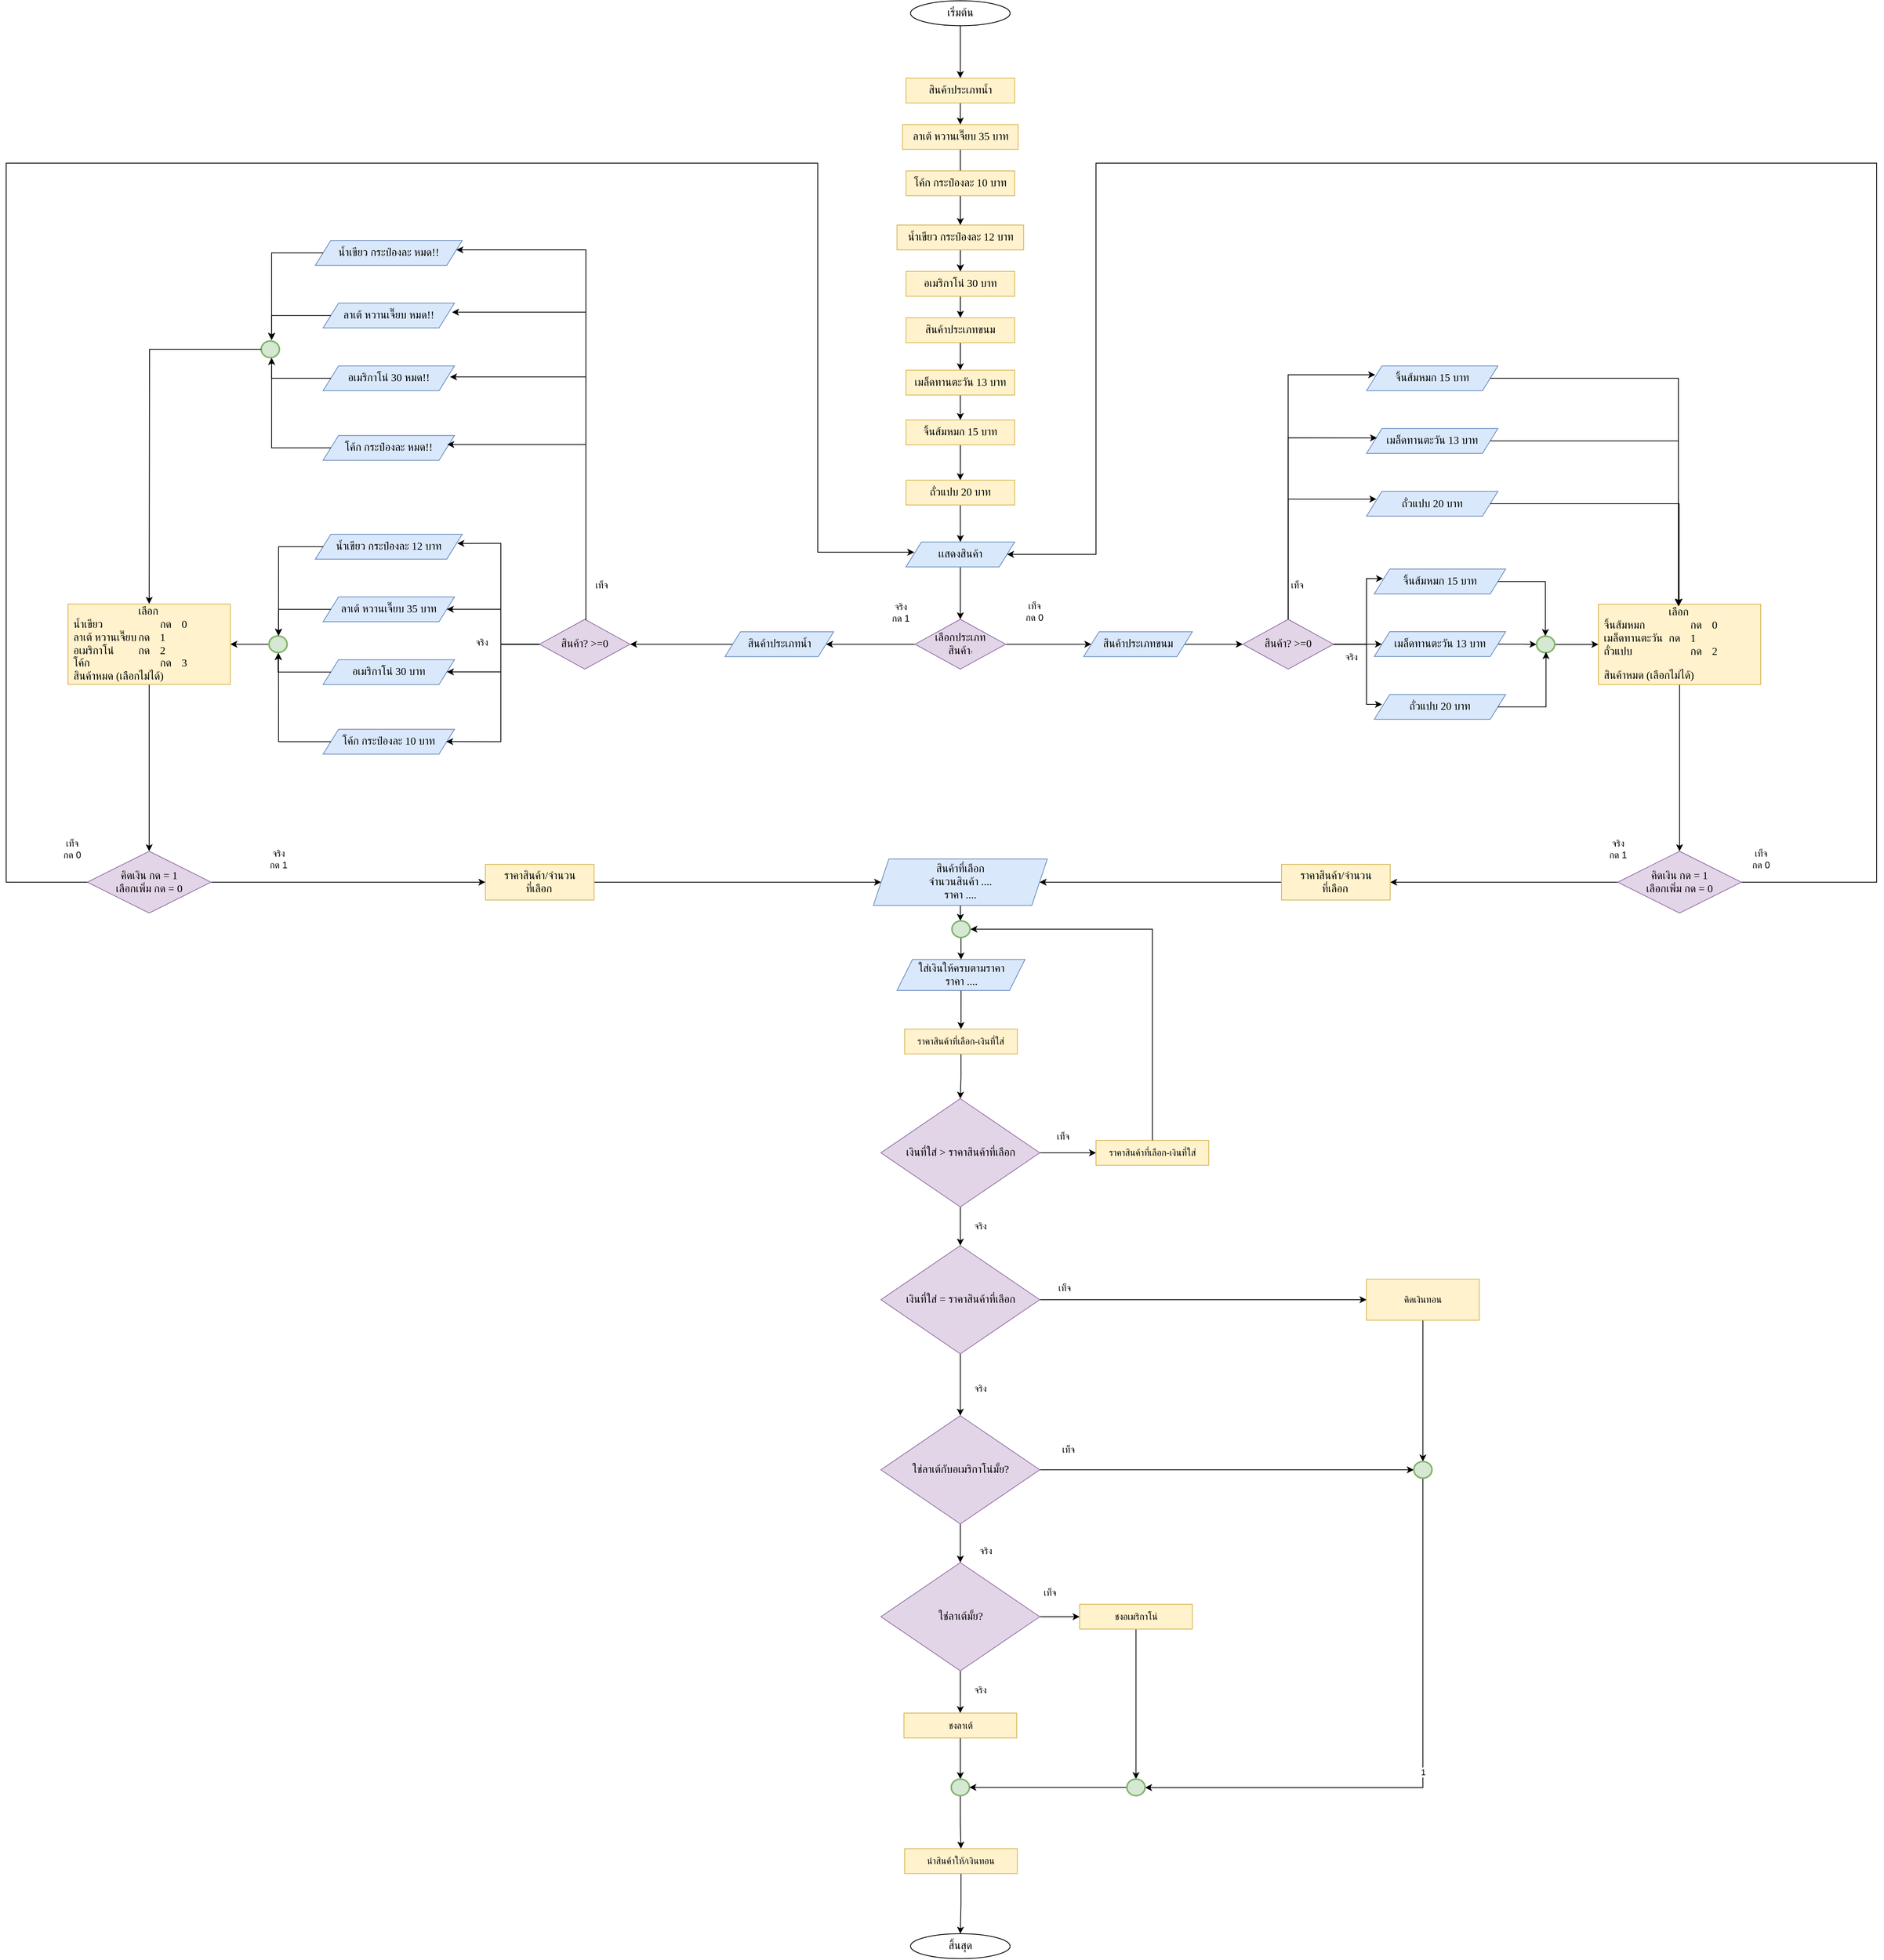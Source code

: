 <mxfile version="28.1.2">
  <diagram name="หน้า-1" id="Ua3xiDup7-_wPdb_Y0nk">
    <mxGraphModel dx="3473" dy="2087" grid="1" gridSize="10" guides="1" tooltips="1" connect="1" arrows="1" fold="1" page="1" pageScale="1" pageWidth="827" pageHeight="1169" math="0" shadow="0">
      <root>
        <mxCell id="0" />
        <mxCell id="1" parent="0" />
        <mxCell id="JCs1IIjG21gRYfZakAtL-2" value="" style="edgeStyle=orthogonalEdgeStyle;rounded=0;orthogonalLoop=1;jettySize=auto;html=1;" edge="1" parent="1" source="JCs1IIjG21gRYfZakAtL-3" target="JCs1IIjG21gRYfZakAtL-7">
          <mxGeometry relative="1" as="geometry" />
        </mxCell>
        <mxCell id="JCs1IIjG21gRYfZakAtL-3" value="&lt;span style=&quot;text-align: left; text-wrap-mode: nowrap;&quot;&gt;&lt;font style=&quot;font-size: 14px;&quot;&gt;ลาเต้ หวานเจี๊ยบ 35 บาท&lt;/font&gt;&lt;/span&gt;" style="rounded=0;whiteSpace=wrap;html=1;fontFamily=Sarabun;fontSource=https%3A%2F%2Ffonts.googleapis.com%2Fcss%3Ffamily%3DSarabun;fillColor=#fff2cc;strokeColor=#d6b656;" vertex="1" parent="1">
          <mxGeometry x="1529.67" y="480" width="149.58" height="32.2" as="geometry" />
        </mxCell>
        <mxCell id="JCs1IIjG21gRYfZakAtL-4" value="" style="edgeStyle=orthogonalEdgeStyle;rounded=0;orthogonalLoop=1;jettySize=auto;html=1;" edge="1" parent="1" source="JCs1IIjG21gRYfZakAtL-5" target="JCs1IIjG21gRYfZakAtL-9">
          <mxGeometry relative="1" as="geometry" />
        </mxCell>
        <mxCell id="JCs1IIjG21gRYfZakAtL-5" value="&lt;span style=&quot;text-align: left; text-wrap-mode: nowrap;&quot;&gt;&lt;font style=&quot;font-size: 14px;&quot;&gt;โค้ก กระป๋องละ 10 บาท&lt;/font&gt;&lt;/span&gt;" style="rounded=0;whiteSpace=wrap;html=1;fontFamily=Sarabun;fontSource=https%3A%2F%2Ffonts.googleapis.com%2Fcss%3Ffamily%3DSarabun;fillColor=#fff2cc;strokeColor=#d6b656;" vertex="1" parent="1">
          <mxGeometry x="1534.15" y="540.003" width="140.639" height="32.195" as="geometry" />
        </mxCell>
        <mxCell id="JCs1IIjG21gRYfZakAtL-6" value="" style="edgeStyle=orthogonalEdgeStyle;rounded=0;orthogonalLoop=1;jettySize=auto;html=1;" edge="1" parent="1" source="JCs1IIjG21gRYfZakAtL-7" target="JCs1IIjG21gRYfZakAtL-9">
          <mxGeometry relative="1" as="geometry" />
        </mxCell>
        <mxCell id="JCs1IIjG21gRYfZakAtL-7" value="&lt;span style=&quot;text-align: left; text-wrap-mode: nowrap;&quot;&gt;&lt;font style=&quot;font-size: 14px;&quot;&gt;น้ำเขียว กระป๋องละ 12 บาท&lt;/font&gt;&lt;/span&gt;" style="rounded=0;whiteSpace=wrap;html=1;fontFamily=Sarabun;fontSource=https%3A%2F%2Ffonts.googleapis.com%2Fcss%3Ffamily%3DSarabun;fillColor=#fff2cc;strokeColor=#d6b656;" vertex="1" parent="1">
          <mxGeometry x="1522.56" y="610" width="163.82" height="32.2" as="geometry" />
        </mxCell>
        <mxCell id="JCs1IIjG21gRYfZakAtL-8" value="" style="edgeStyle=orthogonalEdgeStyle;rounded=0;orthogonalLoop=1;jettySize=auto;html=1;" edge="1" parent="1" source="JCs1IIjG21gRYfZakAtL-9" target="JCs1IIjG21gRYfZakAtL-38">
          <mxGeometry relative="1" as="geometry" />
        </mxCell>
        <mxCell id="JCs1IIjG21gRYfZakAtL-9" value="&lt;span style=&quot;text-align: left; text-wrap-mode: nowrap;&quot;&gt;&lt;font style=&quot;font-size: 14px;&quot;&gt;อเมริกาโน่ 30 บาท&lt;/font&gt;&lt;/span&gt;" style="rounded=0;whiteSpace=wrap;html=1;fontFamily=Sarabun;fontSource=https%3A%2F%2Ffonts.googleapis.com%2Fcss%3Ffamily%3DSarabun;fillColor=#fff2cc;strokeColor=#d6b656;" vertex="1" parent="1">
          <mxGeometry x="1534.154" y="670.003" width="140.639" height="32.195" as="geometry" />
        </mxCell>
        <mxCell id="JCs1IIjG21gRYfZakAtL-10" value="" style="edgeStyle=orthogonalEdgeStyle;rounded=0;orthogonalLoop=1;jettySize=auto;html=1;" edge="1" parent="1" source="JCs1IIjG21gRYfZakAtL-11" target="JCs1IIjG21gRYfZakAtL-13">
          <mxGeometry relative="1" as="geometry" />
        </mxCell>
        <mxCell id="JCs1IIjG21gRYfZakAtL-11" value="&lt;span style=&quot;text-align: left; text-wrap-mode: nowrap;&quot;&gt;&lt;font style=&quot;font-size: 14px;&quot;&gt;เมล็ดทานตะวัน 13 บาท&lt;/font&gt;&lt;/span&gt;" style="rounded=0;whiteSpace=wrap;html=1;fontFamily=Sarabun;fontSource=https%3A%2F%2Ffonts.googleapis.com%2Fcss%3Ffamily%3DSarabun;fillColor=#fff2cc;strokeColor=#d6b656;" vertex="1" parent="1">
          <mxGeometry x="1534.141" y="797.803" width="140.639" height="32.195" as="geometry" />
        </mxCell>
        <mxCell id="JCs1IIjG21gRYfZakAtL-12" value="" style="edgeStyle=orthogonalEdgeStyle;rounded=0;orthogonalLoop=1;jettySize=auto;html=1;" edge="1" parent="1" source="JCs1IIjG21gRYfZakAtL-13" target="JCs1IIjG21gRYfZakAtL-15">
          <mxGeometry relative="1" as="geometry" />
        </mxCell>
        <mxCell id="JCs1IIjG21gRYfZakAtL-13" value="&lt;span style=&quot;text-align: left; text-wrap-mode: nowrap;&quot;&gt;&lt;font style=&quot;font-size: 14px;&quot;&gt;จิ้นส้มหมก 15 บาท&lt;/font&gt;&lt;/span&gt;" style="rounded=0;whiteSpace=wrap;html=1;fontFamily=Sarabun;fontSource=https%3A%2F%2Ffonts.googleapis.com%2Fcss%3Ffamily%3DSarabun;fillColor=#fff2cc;strokeColor=#d6b656;" vertex="1" parent="1">
          <mxGeometry x="1534.155" y="862.193" width="140.639" height="32.195" as="geometry" />
        </mxCell>
        <mxCell id="JCs1IIjG21gRYfZakAtL-14" value="" style="edgeStyle=orthogonalEdgeStyle;rounded=0;orthogonalLoop=1;jettySize=auto;html=1;" edge="1" parent="1" source="JCs1IIjG21gRYfZakAtL-15" target="JCs1IIjG21gRYfZakAtL-17">
          <mxGeometry relative="1" as="geometry" />
        </mxCell>
        <mxCell id="JCs1IIjG21gRYfZakAtL-15" value="&lt;span style=&quot;text-align: left; text-wrap-mode: nowrap;&quot;&gt;&lt;font style=&quot;font-size: 14px;&quot;&gt;ถั่วแปบ 20 บาท&lt;/font&gt;&lt;/span&gt;" style="rounded=0;whiteSpace=wrap;html=1;fontFamily=Sarabun;fontSource=https%3A%2F%2Ffonts.googleapis.com%2Fcss%3Ffamily%3DSarabun;fillColor=#fff2cc;strokeColor=#d6b656;" vertex="1" parent="1">
          <mxGeometry x="1534.141" y="940.003" width="140.639" height="32.195" as="geometry" />
        </mxCell>
        <mxCell id="JCs1IIjG21gRYfZakAtL-16" value="" style="edgeStyle=orthogonalEdgeStyle;rounded=0;orthogonalLoop=1;jettySize=auto;html=1;" edge="1" parent="1" source="JCs1IIjG21gRYfZakAtL-17" target="JCs1IIjG21gRYfZakAtL-20">
          <mxGeometry relative="1" as="geometry" />
        </mxCell>
        <mxCell id="JCs1IIjG21gRYfZakAtL-17" value="&lt;font style=&quot;font-size: 14px;&quot;&gt;เเสดงสินค้า&lt;/font&gt;" style="shape=parallelogram;perimeter=parallelogramPerimeter;whiteSpace=wrap;html=1;fixedSize=1;fontFamily=Sarabun;fontSource=https%3A%2F%2Ffonts.googleapis.com%2Fcss%3Ffamily%3DSarabun;fillColor=#dae8fc;strokeColor=#6c8ebf;" vertex="1" parent="1">
          <mxGeometry x="1534.15" y="1020" width="140.639" height="32.195" as="geometry" />
        </mxCell>
        <mxCell id="JCs1IIjG21gRYfZakAtL-18" value="" style="edgeStyle=orthogonalEdgeStyle;rounded=0;orthogonalLoop=1;jettySize=auto;html=1;" edge="1" parent="1" source="JCs1IIjG21gRYfZakAtL-20" target="JCs1IIjG21gRYfZakAtL-22">
          <mxGeometry relative="1" as="geometry" />
        </mxCell>
        <mxCell id="JCs1IIjG21gRYfZakAtL-19" value="" style="edgeStyle=orthogonalEdgeStyle;rounded=0;orthogonalLoop=1;jettySize=auto;html=1;" edge="1" parent="1" source="JCs1IIjG21gRYfZakAtL-20" target="JCs1IIjG21gRYfZakAtL-24">
          <mxGeometry relative="1" as="geometry" />
        </mxCell>
        <mxCell id="JCs1IIjG21gRYfZakAtL-20" value="&lt;font style=&quot;font-size: 14px;&quot;&gt;เลือกประเภท&lt;/font&gt;&lt;div&gt;&lt;font style=&quot;font-size: 14px;&quot;&gt;สินค้า&lt;/font&gt;&lt;font style=&quot;font-size: 6px;&quot;&gt;?&lt;/font&gt;&lt;/div&gt;" style="rhombus;whiteSpace=wrap;html=1;fontFamily=Sarabun;fontSource=https%3A%2F%2Ffonts.googleapis.com%2Fcss%3Ffamily%3DSarabun;fillColor=#e1d5e7;strokeColor=#9673a6;" vertex="1" parent="1">
          <mxGeometry x="1545.87" y="1120" width="117.199" height="64.391" as="geometry" />
        </mxCell>
        <mxCell id="JCs1IIjG21gRYfZakAtL-21" value="" style="edgeStyle=orthogonalEdgeStyle;rounded=0;orthogonalLoop=1;jettySize=auto;html=1;" edge="1" parent="1" source="JCs1IIjG21gRYfZakAtL-22" target="JCs1IIjG21gRYfZakAtL-32">
          <mxGeometry relative="1" as="geometry" />
        </mxCell>
        <mxCell id="JCs1IIjG21gRYfZakAtL-22" value="&lt;font style=&quot;font-size: 14px;&quot;&gt;สินค้าประเภทน้ำ&lt;/font&gt;" style="shape=parallelogram;perimeter=parallelogramPerimeter;whiteSpace=wrap;html=1;fixedSize=1;fontFamily=Sarabun;fontSource=https%3A%2F%2Ffonts.googleapis.com%2Fcss%3Ffamily%3DSarabun;fillColor=#dae8fc;strokeColor=#6c8ebf;" vertex="1" parent="1">
          <mxGeometry x="1300.0" y="1136.1" width="140.639" height="32.195" as="geometry" />
        </mxCell>
        <mxCell id="JCs1IIjG21gRYfZakAtL-23" value="" style="edgeStyle=orthogonalEdgeStyle;rounded=0;orthogonalLoop=1;jettySize=auto;html=1;" edge="1" parent="1" source="JCs1IIjG21gRYfZakAtL-24" target="JCs1IIjG21gRYfZakAtL-116">
          <mxGeometry relative="1" as="geometry" />
        </mxCell>
        <mxCell id="JCs1IIjG21gRYfZakAtL-24" value="&lt;font style=&quot;font-size: 14px;&quot;&gt;สินค้าประเภทขนม&lt;/font&gt;" style="shape=parallelogram;perimeter=parallelogramPerimeter;whiteSpace=wrap;html=1;fixedSize=1;fontFamily=Sarabun;fontSource=https%3A%2F%2Ffonts.googleapis.com%2Fcss%3Ffamily%3DSarabun;fillColor=#dae8fc;strokeColor=#6c8ebf;" vertex="1" parent="1">
          <mxGeometry x="1764.0" y="1136.1" width="140.639" height="32.195" as="geometry" />
        </mxCell>
        <mxCell id="JCs1IIjG21gRYfZakAtL-25" value="เท็จ&lt;br&gt;&lt;div&gt;กด 0&lt;/div&gt;" style="text;html=1;align=center;verticalAlign=middle;resizable=0;points=[];autosize=1;strokeColor=none;fillColor=none;" vertex="1" parent="1">
          <mxGeometry x="1674.78" y="1090" width="50" height="40" as="geometry" />
        </mxCell>
        <mxCell id="JCs1IIjG21gRYfZakAtL-26" value="&lt;span style=&quot;font-size: 14px; text-align: left; text-wrap-mode: nowrap;&quot;&gt;ลาเต้ หวานเจี๊ยบ 35 บาท&lt;/span&gt;" style="shape=parallelogram;perimeter=parallelogramPerimeter;whiteSpace=wrap;html=1;fixedSize=1;fontFamily=Sarabun;fontSource=https%3A%2F%2Ffonts.googleapis.com%2Fcss%3Ffamily%3DSarabun;fillColor=#dae8fc;strokeColor=#6c8ebf;" vertex="1" parent="1">
          <mxGeometry x="780" y="1090.98" width="170" height="32.2" as="geometry" />
        </mxCell>
        <mxCell id="JCs1IIjG21gRYfZakAtL-27" value="&lt;span style=&quot;font-size: 14px; text-align: left; text-wrap-mode: nowrap;&quot;&gt;อเมริกาโน่ 30 บาท&lt;/span&gt;" style="shape=parallelogram;perimeter=parallelogramPerimeter;whiteSpace=wrap;html=1;fixedSize=1;fontFamily=Sarabun;fontSource=https%3A%2F%2Ffonts.googleapis.com%2Fcss%3Ffamily%3DSarabun;fillColor=#dae8fc;strokeColor=#6c8ebf;" vertex="1" parent="1">
          <mxGeometry x="780" y="1172.2" width="170" height="32.2" as="geometry" />
        </mxCell>
        <mxCell id="JCs1IIjG21gRYfZakAtL-28" value="&lt;span style=&quot;font-size: 14px; text-align: left; text-wrap-mode: nowrap;&quot;&gt;น้ำเขียว กระป๋องละ 12 บาท&lt;/span&gt;" style="shape=parallelogram;perimeter=parallelogramPerimeter;whiteSpace=wrap;html=1;fixedSize=1;fontFamily=Sarabun;fontSource=https%3A%2F%2Ffonts.googleapis.com%2Fcss%3Ffamily%3DSarabun;fillColor=#dae8fc;strokeColor=#6c8ebf;" vertex="1" parent="1">
          <mxGeometry x="770" y="1010" width="190" height="32.2" as="geometry" />
        </mxCell>
        <mxCell id="JCs1IIjG21gRYfZakAtL-29" value="&lt;span style=&quot;font-size: 14px; text-align: left; text-wrap-mode: nowrap;&quot;&gt;โค้ก กระป๋องละ 10 บาท&lt;/span&gt;" style="shape=parallelogram;perimeter=parallelogramPerimeter;whiteSpace=wrap;html=1;fixedSize=1;fontFamily=Sarabun;fontSource=https%3A%2F%2Ffonts.googleapis.com%2Fcss%3Ffamily%3DSarabun;fillColor=#dae8fc;strokeColor=#6c8ebf;" vertex="1" parent="1">
          <mxGeometry x="780" y="1262.2" width="170" height="32.2" as="geometry" />
        </mxCell>
        <mxCell id="JCs1IIjG21gRYfZakAtL-30" style="edgeStyle=orthogonalEdgeStyle;rounded=0;orthogonalLoop=1;jettySize=auto;html=1;" edge="1" parent="1" source="JCs1IIjG21gRYfZakAtL-32" target="JCs1IIjG21gRYfZakAtL-26">
          <mxGeometry relative="1" as="geometry">
            <Array as="points">
              <mxPoint x="1010.0" y="1152" />
              <mxPoint x="1010.0" y="1107" />
            </Array>
          </mxGeometry>
        </mxCell>
        <mxCell id="JCs1IIjG21gRYfZakAtL-31" style="edgeStyle=orthogonalEdgeStyle;rounded=0;orthogonalLoop=1;jettySize=auto;html=1;" edge="1" parent="1" source="JCs1IIjG21gRYfZakAtL-32" target="JCs1IIjG21gRYfZakAtL-27">
          <mxGeometry relative="1" as="geometry">
            <Array as="points">
              <mxPoint x="1010.0" y="1152" />
              <mxPoint x="1010.0" y="1188" />
            </Array>
          </mxGeometry>
        </mxCell>
        <mxCell id="JCs1IIjG21gRYfZakAtL-32" value="&lt;span style=&quot;font-size: 14px;&quot;&gt;สินค้า? &amp;gt;=0&lt;/span&gt;" style="rhombus;whiteSpace=wrap;html=1;fontFamily=Sarabun;fontSource=https%3A%2F%2Ffonts.googleapis.com%2Fcss%3Ffamily%3DSarabun;fillColor=#e1d5e7;strokeColor=#9673a6;" vertex="1" parent="1">
          <mxGeometry x="1060.0" y="1120" width="117.199" height="64.391" as="geometry" />
        </mxCell>
        <mxCell id="JCs1IIjG21gRYfZakAtL-33" style="edgeStyle=orthogonalEdgeStyle;rounded=0;orthogonalLoop=1;jettySize=auto;html=1;entryX=0.967;entryY=0.367;entryDx=0;entryDy=0;entryPerimeter=0;" edge="1" parent="1" source="JCs1IIjG21gRYfZakAtL-32" target="JCs1IIjG21gRYfZakAtL-28">
          <mxGeometry relative="1" as="geometry">
            <Array as="points">
              <mxPoint x="1010.0" y="1152" />
              <mxPoint x="1010.0" y="1022" />
            </Array>
          </mxGeometry>
        </mxCell>
        <mxCell id="JCs1IIjG21gRYfZakAtL-34" style="edgeStyle=orthogonalEdgeStyle;rounded=0;orthogonalLoop=1;jettySize=auto;html=1;entryX=0.937;entryY=0.496;entryDx=0;entryDy=0;entryPerimeter=0;" edge="1" parent="1" source="JCs1IIjG21gRYfZakAtL-32" target="JCs1IIjG21gRYfZakAtL-29">
          <mxGeometry relative="1" as="geometry">
            <Array as="points">
              <mxPoint x="1010.0" y="1152" />
              <mxPoint x="1010.0" y="1278" />
            </Array>
          </mxGeometry>
        </mxCell>
        <mxCell id="JCs1IIjG21gRYfZakAtL-35" value="" style="edgeStyle=orthogonalEdgeStyle;rounded=0;orthogonalLoop=1;jettySize=auto;html=1;" edge="1" parent="1" source="JCs1IIjG21gRYfZakAtL-36" target="JCs1IIjG21gRYfZakAtL-3">
          <mxGeometry relative="1" as="geometry" />
        </mxCell>
        <mxCell id="JCs1IIjG21gRYfZakAtL-36" value="&lt;div style=&quot;text-align: left;&quot;&gt;&lt;span style=&quot;background-color: transparent; color: light-dark(rgb(0, 0, 0), rgb(255, 255, 255)); font-size: 14px; text-wrap-mode: nowrap;&quot;&gt;สินค้าประเภทน้ำ&lt;/span&gt;&lt;/div&gt;" style="rounded=0;whiteSpace=wrap;html=1;fontFamily=Sarabun;fontSource=https%3A%2F%2Ffonts.googleapis.com%2Fcss%3Ffamily%3DSarabun;fillColor=#fff2cc;strokeColor=#d6b656;" vertex="1" parent="1">
          <mxGeometry x="1534.14" y="420" width="140.639" height="32.195" as="geometry" />
        </mxCell>
        <mxCell id="JCs1IIjG21gRYfZakAtL-37" value="" style="edgeStyle=orthogonalEdgeStyle;rounded=0;orthogonalLoop=1;jettySize=auto;html=1;" edge="1" parent="1" source="JCs1IIjG21gRYfZakAtL-38" target="JCs1IIjG21gRYfZakAtL-11">
          <mxGeometry relative="1" as="geometry" />
        </mxCell>
        <mxCell id="JCs1IIjG21gRYfZakAtL-38" value="&lt;span style=&quot;text-align: left; text-wrap-mode: nowrap;&quot;&gt;&lt;font style=&quot;font-size: 14px;&quot;&gt;สินค้าประเภทขนม&lt;/font&gt;&lt;/span&gt;" style="rounded=0;whiteSpace=wrap;html=1;fontFamily=Sarabun;fontSource=https%3A%2F%2Ffonts.googleapis.com%2Fcss%3Ffamily%3DSarabun;fillColor=#fff2cc;strokeColor=#d6b656;" vertex="1" parent="1">
          <mxGeometry x="1534.15" y="730" width="140.639" height="32.195" as="geometry" />
        </mxCell>
        <mxCell id="JCs1IIjG21gRYfZakAtL-39" value="&lt;span style=&quot;font-size: 14px; text-align: left; text-wrap-mode: nowrap;&quot;&gt;ลาเต้ หวานเจี๊ยบ&amp;nbsp;&lt;/span&gt;&lt;span style=&quot;font-size: 14px; text-align: left; text-wrap-mode: nowrap;&quot;&gt;หมด!!&lt;/span&gt;" style="shape=parallelogram;perimeter=parallelogramPerimeter;whiteSpace=wrap;html=1;fixedSize=1;fontFamily=Sarabun;fontSource=https%3A%2F%2Ffonts.googleapis.com%2Fcss%3Ffamily%3DSarabun;fillColor=#dae8fc;strokeColor=#6c8ebf;" vertex="1" parent="1">
          <mxGeometry x="780" y="710.98" width="170" height="32.2" as="geometry" />
        </mxCell>
        <mxCell id="JCs1IIjG21gRYfZakAtL-40" value="&lt;span style=&quot;font-size: 14px; text-align: left; text-wrap-mode: nowrap;&quot;&gt;อเมริกาโน่ 30&amp;nbsp;&lt;/span&gt;&lt;span style=&quot;font-size: 14px; text-align: left; text-wrap-mode: nowrap;&quot;&gt;หมด!!&lt;/span&gt;" style="shape=parallelogram;perimeter=parallelogramPerimeter;whiteSpace=wrap;html=1;fixedSize=1;fontFamily=Sarabun;fontSource=https%3A%2F%2Ffonts.googleapis.com%2Fcss%3Ffamily%3DSarabun;fillColor=#dae8fc;strokeColor=#6c8ebf;" vertex="1" parent="1">
          <mxGeometry x="780" y="792.2" width="170" height="32.2" as="geometry" />
        </mxCell>
        <mxCell id="JCs1IIjG21gRYfZakAtL-41" value="&lt;span style=&quot;font-size: 14px; text-align: left; text-wrap-mode: nowrap;&quot;&gt;น้ำเขียว กระป๋องละ หมด!!&lt;/span&gt;" style="shape=parallelogram;perimeter=parallelogramPerimeter;whiteSpace=wrap;html=1;fixedSize=1;fontFamily=Sarabun;fontSource=https%3A%2F%2Ffonts.googleapis.com%2Fcss%3Ffamily%3DSarabun;fillColor=#dae8fc;strokeColor=#6c8ebf;" vertex="1" parent="1">
          <mxGeometry x="770" y="630" width="190" height="32.2" as="geometry" />
        </mxCell>
        <mxCell id="JCs1IIjG21gRYfZakAtL-42" value="&lt;span style=&quot;font-size: 14px; text-align: left; text-wrap-mode: nowrap;&quot;&gt;โค้ก กระป๋องละ&amp;nbsp;&lt;/span&gt;&lt;span style=&quot;font-size: 14px; text-align: left; text-wrap-mode: nowrap;&quot;&gt;หมด!!&lt;/span&gt;" style="shape=parallelogram;perimeter=parallelogramPerimeter;whiteSpace=wrap;html=1;fixedSize=1;fontFamily=Sarabun;fontSource=https%3A%2F%2Ffonts.googleapis.com%2Fcss%3Ffamily%3DSarabun;fillColor=#dae8fc;strokeColor=#6c8ebf;" vertex="1" parent="1">
          <mxGeometry x="780" y="882.2" width="170" height="32.2" as="geometry" />
        </mxCell>
        <mxCell id="JCs1IIjG21gRYfZakAtL-43" value="จริง" style="text;html=1;align=center;verticalAlign=middle;resizable=0;points=[];autosize=1;strokeColor=none;fillColor=none;" vertex="1" parent="1">
          <mxGeometry x="965.0" y="1135" width="40" height="30" as="geometry" />
        </mxCell>
        <mxCell id="JCs1IIjG21gRYfZakAtL-44" style="edgeStyle=orthogonalEdgeStyle;rounded=0;orthogonalLoop=1;jettySize=auto;html=1;entryX=0.945;entryY=0.364;entryDx=0;entryDy=0;entryPerimeter=0;" edge="1" parent="1" source="JCs1IIjG21gRYfZakAtL-32" target="JCs1IIjG21gRYfZakAtL-42">
          <mxGeometry relative="1" as="geometry">
            <Array as="points">
              <mxPoint x="1120.0" y="894" />
            </Array>
          </mxGeometry>
        </mxCell>
        <mxCell id="JCs1IIjG21gRYfZakAtL-45" style="edgeStyle=orthogonalEdgeStyle;rounded=0;orthogonalLoop=1;jettySize=auto;html=1;entryX=0.966;entryY=0.444;entryDx=0;entryDy=0;entryPerimeter=0;" edge="1" parent="1" source="JCs1IIjG21gRYfZakAtL-32" target="JCs1IIjG21gRYfZakAtL-40">
          <mxGeometry relative="1" as="geometry">
            <Array as="points">
              <mxPoint x="1120.0" y="807" />
            </Array>
          </mxGeometry>
        </mxCell>
        <mxCell id="JCs1IIjG21gRYfZakAtL-46" style="edgeStyle=orthogonalEdgeStyle;rounded=0;orthogonalLoop=1;jettySize=auto;html=1;entryX=0.96;entryY=0.377;entryDx=0;entryDy=0;entryPerimeter=0;" edge="1" parent="1" source="JCs1IIjG21gRYfZakAtL-32" target="JCs1IIjG21gRYfZakAtL-41">
          <mxGeometry relative="1" as="geometry">
            <Array as="points">
              <mxPoint x="1120.0" y="642" />
            </Array>
          </mxGeometry>
        </mxCell>
        <mxCell id="JCs1IIjG21gRYfZakAtL-47" style="edgeStyle=orthogonalEdgeStyle;rounded=0;orthogonalLoop=1;jettySize=auto;html=1;entryX=0.981;entryY=0.366;entryDx=0;entryDy=0;entryPerimeter=0;" edge="1" parent="1" source="JCs1IIjG21gRYfZakAtL-32" target="JCs1IIjG21gRYfZakAtL-39">
          <mxGeometry relative="1" as="geometry">
            <Array as="points">
              <mxPoint x="1120.0" y="723" />
            </Array>
          </mxGeometry>
        </mxCell>
        <mxCell id="JCs1IIjG21gRYfZakAtL-48" value="เท็จ" style="text;html=1;align=center;verticalAlign=middle;resizable=0;points=[];autosize=1;strokeColor=none;fillColor=none;" vertex="1" parent="1">
          <mxGeometry x="1120.0" y="1060.98" width="40" height="30" as="geometry" />
        </mxCell>
        <mxCell id="JCs1IIjG21gRYfZakAtL-49" value="" style="edgeStyle=orthogonalEdgeStyle;rounded=0;orthogonalLoop=1;jettySize=auto;html=1;" edge="1" parent="1" source="JCs1IIjG21gRYfZakAtL-50" target="JCs1IIjG21gRYfZakAtL-56">
          <mxGeometry relative="1" as="geometry" />
        </mxCell>
        <mxCell id="JCs1IIjG21gRYfZakAtL-50" value="" style="strokeWidth=2;html=1;shape=mxgraph.flowchart.start_2;whiteSpace=wrap;fillColor=#d5e8d4;strokeColor=#82b366;" vertex="1" parent="1">
          <mxGeometry x="710" y="1141.47" width="23.44" height="21.464" as="geometry" />
        </mxCell>
        <mxCell id="JCs1IIjG21gRYfZakAtL-51" style="edgeStyle=orthogonalEdgeStyle;rounded=0;orthogonalLoop=1;jettySize=auto;html=1;entryX=0.527;entryY=-0.02;entryDx=0;entryDy=0;entryPerimeter=0;" edge="1" parent="1" source="JCs1IIjG21gRYfZakAtL-28" target="JCs1IIjG21gRYfZakAtL-50">
          <mxGeometry relative="1" as="geometry" />
        </mxCell>
        <mxCell id="JCs1IIjG21gRYfZakAtL-52" style="edgeStyle=orthogonalEdgeStyle;rounded=0;orthogonalLoop=1;jettySize=auto;html=1;entryX=0.527;entryY=0.004;entryDx=0;entryDy=0;entryPerimeter=0;" edge="1" parent="1" source="JCs1IIjG21gRYfZakAtL-26" target="JCs1IIjG21gRYfZakAtL-50">
          <mxGeometry relative="1" as="geometry" />
        </mxCell>
        <mxCell id="JCs1IIjG21gRYfZakAtL-53" style="edgeStyle=orthogonalEdgeStyle;rounded=0;orthogonalLoop=1;jettySize=auto;html=1;entryX=0.505;entryY=1.032;entryDx=0;entryDy=0;entryPerimeter=0;" edge="1" parent="1" source="JCs1IIjG21gRYfZakAtL-27" target="JCs1IIjG21gRYfZakAtL-50">
          <mxGeometry relative="1" as="geometry" />
        </mxCell>
        <mxCell id="JCs1IIjG21gRYfZakAtL-54" style="edgeStyle=orthogonalEdgeStyle;rounded=0;orthogonalLoop=1;jettySize=auto;html=1;entryX=0.527;entryY=1.032;entryDx=0;entryDy=0;entryPerimeter=0;" edge="1" parent="1" source="JCs1IIjG21gRYfZakAtL-29" target="JCs1IIjG21gRYfZakAtL-50">
          <mxGeometry relative="1" as="geometry" />
        </mxCell>
        <mxCell id="JCs1IIjG21gRYfZakAtL-55" value="" style="edgeStyle=orthogonalEdgeStyle;rounded=0;orthogonalLoop=1;jettySize=auto;html=1;" edge="1" parent="1" source="JCs1IIjG21gRYfZakAtL-56" target="JCs1IIjG21gRYfZakAtL-58">
          <mxGeometry relative="1" as="geometry" />
        </mxCell>
        <mxCell id="JCs1IIjG21gRYfZakAtL-56" value="&lt;div style=&quot;text-align: left;&quot;&gt;&lt;span style=&quot;background-color: transparent; color: light-dark(rgb(0, 0, 0), rgb(255, 255, 255)); font-size: 14px; text-wrap-mode: nowrap;&quot;&gt;&lt;span style=&quot;white-space: pre;&quot;&gt;&#x9;&lt;span style=&quot;white-space: pre;&quot;&gt;&#x9;&lt;span style=&quot;white-space: pre;&quot;&gt;&#x9;&lt;/span&gt;&lt;/span&gt;&lt;/span&gt;เลือก&lt;/span&gt;&lt;/div&gt;&lt;div style=&quot;text-align: left;&quot;&gt;&lt;span style=&quot;font-size: 14px; text-wrap-mode: nowrap;&quot;&gt;น้ำเขียว&amp;nbsp;&lt;span style=&quot;white-space: pre;&quot;&gt;&#x9;&lt;/span&gt;&lt;span style=&quot;white-space: pre;&quot;&gt;&#x9;&lt;/span&gt;&lt;span style=&quot;white-space: pre;&quot;&gt;&#x9;&lt;/span&gt;กด&lt;span style=&quot;white-space: pre;&quot;&gt;&#x9;0&lt;span style=&quot;white-space: pre;&quot;&gt;&#x9;&lt;/span&gt;&lt;span style=&quot;white-space: pre;&quot;&gt;&#x9;&lt;/span&gt;&lt;/span&gt;&lt;/span&gt;&lt;span style=&quot;background-color: transparent; color: light-dark(rgb(0, 0, 0), rgb(255, 255, 255)); font-size: 14px; text-wrap-mode: nowrap;&quot;&gt;&lt;/span&gt;&lt;/div&gt;&lt;div style=&quot;text-align: left;&quot;&gt;&lt;span style=&quot;font-size: 14px; text-wrap-mode: nowrap;&quot;&gt;ลาเต้ หวานเจี๊ยบ&lt;span style=&quot;white-space: pre;&quot;&gt;&#x9;&lt;/span&gt;กด&lt;span style=&quot;white-space: pre;&quot;&gt;&#x9;&lt;/span&gt;1&lt;span style=&quot;white-space: pre;&quot;&gt;&#x9;&lt;/span&gt;&lt;span style=&quot;white-space: pre;&quot;&gt;&#x9;&lt;/span&gt;&lt;/span&gt;&lt;span style=&quot;font-size: 14px; text-wrap-mode: nowrap;&quot;&gt;&lt;/span&gt;&lt;/div&gt;&lt;div style=&quot;text-align: left;&quot;&gt;&lt;span style=&quot;font-size: 14px; text-wrap-mode: nowrap;&quot;&gt;อเมริกาโน่&lt;span style=&quot;white-space: pre;&quot;&gt;&#x9;&lt;/span&gt;&lt;span style=&quot;white-space: pre;&quot;&gt;&#x9;&lt;/span&gt;กด&lt;span style=&quot;white-space: pre;&quot;&gt;&#x9;&lt;/span&gt;2&lt;/span&gt;&lt;span style=&quot;font-size: 14px; text-wrap-mode: nowrap;&quot;&gt;&lt;/span&gt;&lt;/div&gt;&lt;div style=&quot;text-align: left;&quot;&gt;&lt;span style=&quot;font-size: 14px; text-wrap-mode: nowrap;&quot;&gt;โค้ก&lt;span style=&quot;white-space: pre;&quot;&gt;&#x9;&lt;/span&gt;&lt;span style=&quot;white-space: pre;&quot;&gt;&#x9;&lt;/span&gt;&lt;span style=&quot;white-space: pre;&quot;&gt;&#x9;&lt;/span&gt;&lt;span style=&quot;white-space: pre;&quot;&gt;&#x9;&lt;/span&gt;กด&lt;span style=&quot;white-space: pre;&quot;&gt;&#x9;&lt;/span&gt;3&lt;/span&gt;&lt;span style=&quot;font-size: 14px; text-wrap-mode: nowrap;&quot;&gt;&lt;/span&gt;&lt;/div&gt;&lt;div style=&quot;text-align: left;&quot;&gt;&lt;span style=&quot;font-size: 14px; text-wrap-mode: nowrap;&quot;&gt;สินค้าหมด (เลือกไม่ได้)&lt;/span&gt;&lt;/div&gt;" style="rounded=0;whiteSpace=wrap;html=1;fontFamily=Sarabun;fontSource=https%3A%2F%2Ffonts.googleapis.com%2Fcss%3Ffamily%3DSarabun;fillColor=#fff2cc;strokeColor=#d6b656;" vertex="1" parent="1">
          <mxGeometry x="450" y="1100.25" width="210" height="103.9" as="geometry" />
        </mxCell>
        <mxCell id="JCs1IIjG21gRYfZakAtL-57" value="" style="edgeStyle=orthogonalEdgeStyle;rounded=0;orthogonalLoop=1;jettySize=auto;html=1;" edge="1" parent="1" source="JCs1IIjG21gRYfZakAtL-58" target="JCs1IIjG21gRYfZakAtL-60">
          <mxGeometry relative="1" as="geometry" />
        </mxCell>
        <mxCell id="JCs1IIjG21gRYfZakAtL-58" value="&lt;span style=&quot;font-size: 14px;&quot;&gt;คิดเงิน กด = 1&lt;/span&gt;&lt;div&gt;&lt;span style=&quot;font-size: 14px;&quot;&gt;เลือกเพิ่ม กด = 0&lt;/span&gt;&lt;/div&gt;" style="rhombus;whiteSpace=wrap;html=1;fontFamily=Sarabun;fontSource=https%3A%2F%2Ffonts.googleapis.com%2Fcss%3Ffamily%3DSarabun;fillColor=#e1d5e7;strokeColor=#9673a6;" vertex="1" parent="1">
          <mxGeometry x="475" y="1420" width="160" height="79.99" as="geometry" />
        </mxCell>
        <mxCell id="JCs1IIjG21gRYfZakAtL-59" value="" style="edgeStyle=orthogonalEdgeStyle;rounded=0;orthogonalLoop=1;jettySize=auto;html=1;" edge="1" parent="1" source="JCs1IIjG21gRYfZakAtL-60" target="JCs1IIjG21gRYfZakAtL-62">
          <mxGeometry relative="1" as="geometry" />
        </mxCell>
        <mxCell id="JCs1IIjG21gRYfZakAtL-60" value="&lt;div style=&quot;text-align: left;&quot;&gt;&lt;span style=&quot;background-color: transparent; color: light-dark(rgb(0, 0, 0), rgb(255, 255, 255)); font-size: 14px; text-wrap-mode: nowrap;&quot;&gt;ราคาสินค้า/&lt;/span&gt;&lt;span style=&quot;font-size: 14px; text-wrap-mode: nowrap; background-color: transparent; color: light-dark(rgb(0, 0, 0), rgb(255, 255, 255));&quot;&gt;จำนวน&lt;/span&gt;&lt;/div&gt;&lt;div style=&quot;text-align: left;&quot;&gt;&lt;span style=&quot;background-color: transparent; color: light-dark(rgb(0, 0, 0), rgb(255, 255, 255)); font-size: 14px; text-wrap-mode: nowrap;&quot;&gt;&lt;span style=&quot;white-space: pre;&quot;&gt;&#x9;&lt;/span&gt;ที่เลือก&lt;/span&gt;&lt;/div&gt;" style="rounded=0;whiteSpace=wrap;html=1;fontFamily=Sarabun;fontSource=https%3A%2F%2Ffonts.googleapis.com%2Fcss%3Ffamily%3DSarabun;fillColor=#fff2cc;strokeColor=#d6b656;" vertex="1" parent="1">
          <mxGeometry x="990.0" y="1436.94" width="140.64" height="46.1" as="geometry" />
        </mxCell>
        <mxCell id="JCs1IIjG21gRYfZakAtL-61" value="" style="edgeStyle=orthogonalEdgeStyle;rounded=0;orthogonalLoop=1;jettySize=auto;html=1;" edge="1" parent="1" source="JCs1IIjG21gRYfZakAtL-62" target="JCs1IIjG21gRYfZakAtL-72">
          <mxGeometry relative="1" as="geometry" />
        </mxCell>
        <mxCell id="JCs1IIjG21gRYfZakAtL-62" value="&lt;span style=&quot;font-size: 14px; text-align: left; text-wrap-mode: nowrap;&quot;&gt;สินค้าที่เลือก&lt;/span&gt;&lt;div&gt;&lt;span style=&quot;font-size: 14px; text-align: left; text-wrap-mode: nowrap;&quot;&gt;จำนวนสินค้า ....&lt;/span&gt;&lt;/div&gt;&lt;div&gt;&lt;span style=&quot;font-size: 14px; text-align: left; text-wrap-mode: nowrap;&quot;&gt;ราคา ....&lt;/span&gt;&lt;/div&gt;" style="shape=parallelogram;perimeter=parallelogramPerimeter;whiteSpace=wrap;html=1;fixedSize=1;fontFamily=Sarabun;fontSource=https%3A%2F%2Ffonts.googleapis.com%2Fcss%3Ffamily%3DSarabun;fillColor=#dae8fc;strokeColor=#6c8ebf;" vertex="1" parent="1">
          <mxGeometry x="1491.97" y="1430" width="225" height="60" as="geometry" />
        </mxCell>
        <mxCell id="JCs1IIjG21gRYfZakAtL-63" value="" style="edgeStyle=orthogonalEdgeStyle;rounded=0;orthogonalLoop=1;jettySize=auto;html=1;" edge="1" parent="1" source="JCs1IIjG21gRYfZakAtL-64" target="JCs1IIjG21gRYfZakAtL-66">
          <mxGeometry relative="1" as="geometry" />
        </mxCell>
        <mxCell id="JCs1IIjG21gRYfZakAtL-64" value="&lt;span style=&quot;font-size: 14px;&quot;&gt;ใส่เงินให้ครบตามราคา&lt;/span&gt;&lt;div&gt;&lt;span style=&quot;font-size: 14px;&quot;&gt;ราคา ....&lt;/span&gt;&lt;/div&gt;" style="shape=parallelogram;perimeter=parallelogramPerimeter;whiteSpace=wrap;html=1;fixedSize=1;fontFamily=Sarabun;fontSource=https%3A%2F%2Ffonts.googleapis.com%2Fcss%3Ffamily%3DSarabun;fillColor=#dae8fc;strokeColor=#6c8ebf;" vertex="1" parent="1">
          <mxGeometry x="1522.56" y="1560" width="165.54" height="40" as="geometry" />
        </mxCell>
        <mxCell id="JCs1IIjG21gRYfZakAtL-65" value="" style="edgeStyle=orthogonalEdgeStyle;rounded=0;orthogonalLoop=1;jettySize=auto;html=1;" edge="1" parent="1" source="JCs1IIjG21gRYfZakAtL-66" target="JCs1IIjG21gRYfZakAtL-69">
          <mxGeometry relative="1" as="geometry" />
        </mxCell>
        <mxCell id="JCs1IIjG21gRYfZakAtL-66" value="&lt;div style=&quot;text-align: left;&quot;&gt;ราคาสินค้าที่เลือก-เงินที่ใส่&lt;/div&gt;" style="rounded=0;whiteSpace=wrap;html=1;fontFamily=Sarabun;fontSource=https%3A%2F%2Ffonts.googleapis.com%2Fcss%3Ffamily%3DSarabun;fillColor=#fff2cc;strokeColor=#d6b656;" vertex="1" parent="1">
          <mxGeometry x="1532.41" y="1650" width="145.84" height="32.2" as="geometry" />
        </mxCell>
        <mxCell id="JCs1IIjG21gRYfZakAtL-67" value="" style="edgeStyle=orthogonalEdgeStyle;rounded=0;orthogonalLoop=1;jettySize=auto;html=1;" edge="1" parent="1" source="JCs1IIjG21gRYfZakAtL-69" target="JCs1IIjG21gRYfZakAtL-70">
          <mxGeometry relative="1" as="geometry" />
        </mxCell>
        <mxCell id="JCs1IIjG21gRYfZakAtL-68" value="" style="edgeStyle=orthogonalEdgeStyle;rounded=0;orthogonalLoop=1;jettySize=auto;html=1;" edge="1" parent="1" source="JCs1IIjG21gRYfZakAtL-69" target="JCs1IIjG21gRYfZakAtL-77">
          <mxGeometry relative="1" as="geometry" />
        </mxCell>
        <mxCell id="JCs1IIjG21gRYfZakAtL-69" value="&lt;span style=&quot;font-size: 14px;&quot;&gt;เงินที่ใส่ &amp;gt; ราคาสินค้าที่เลือก&lt;/span&gt;" style="rhombus;whiteSpace=wrap;html=1;fontFamily=Sarabun;fontSource=https%3A%2F%2Ffonts.googleapis.com%2Fcss%3Ffamily%3DSarabun;fillColor=#e1d5e7;strokeColor=#9673a6;" vertex="1" parent="1">
          <mxGeometry x="1501.71" y="1740" width="205.52" height="140" as="geometry" />
        </mxCell>
        <mxCell id="JCs1IIjG21gRYfZakAtL-70" value="&lt;div style=&quot;text-align: left;&quot;&gt;ราคาสินค้าที่เลือก-เงินที่ใส่&lt;/div&gt;" style="rounded=0;whiteSpace=wrap;html=1;fontFamily=Sarabun;fontSource=https%3A%2F%2Ffonts.googleapis.com%2Fcss%3Ffamily%3DSarabun;fillColor=#fff2cc;strokeColor=#d6b656;" vertex="1" parent="1">
          <mxGeometry x="1780.0" y="1793.9" width="145.84" height="32.2" as="geometry" />
        </mxCell>
        <mxCell id="JCs1IIjG21gRYfZakAtL-71" value="" style="edgeStyle=orthogonalEdgeStyle;rounded=0;orthogonalLoop=1;jettySize=auto;html=1;" edge="1" parent="1" source="JCs1IIjG21gRYfZakAtL-72" target="JCs1IIjG21gRYfZakAtL-64">
          <mxGeometry relative="1" as="geometry" />
        </mxCell>
        <mxCell id="JCs1IIjG21gRYfZakAtL-72" value="" style="strokeWidth=2;html=1;shape=mxgraph.flowchart.start_2;whiteSpace=wrap;fillColor=#d5e8d4;strokeColor=#82b366;" vertex="1" parent="1">
          <mxGeometry x="1593.61" y="1510" width="23.44" height="21.464" as="geometry" />
        </mxCell>
        <mxCell id="JCs1IIjG21gRYfZakAtL-73" style="edgeStyle=orthogonalEdgeStyle;rounded=0;orthogonalLoop=1;jettySize=auto;html=1;entryX=1.019;entryY=0.503;entryDx=0;entryDy=0;entryPerimeter=0;" edge="1" parent="1" source="JCs1IIjG21gRYfZakAtL-70" target="JCs1IIjG21gRYfZakAtL-72">
          <mxGeometry relative="1" as="geometry">
            <Array as="points">
              <mxPoint x="1853.0" y="1521" />
            </Array>
          </mxGeometry>
        </mxCell>
        <mxCell id="JCs1IIjG21gRYfZakAtL-74" value="เท็จ" style="text;html=1;align=center;verticalAlign=middle;resizable=0;points=[];autosize=1;strokeColor=none;fillColor=none;" vertex="1" parent="1">
          <mxGeometry x="1716.97" y="1773.99" width="40" height="30" as="geometry" />
        </mxCell>
        <mxCell id="JCs1IIjG21gRYfZakAtL-75" value="" style="edgeStyle=orthogonalEdgeStyle;rounded=0;orthogonalLoop=1;jettySize=auto;html=1;" edge="1" parent="1" source="JCs1IIjG21gRYfZakAtL-77" target="JCs1IIjG21gRYfZakAtL-81">
          <mxGeometry relative="1" as="geometry" />
        </mxCell>
        <mxCell id="JCs1IIjG21gRYfZakAtL-76" value="" style="edgeStyle=orthogonalEdgeStyle;rounded=0;orthogonalLoop=1;jettySize=auto;html=1;" edge="1" parent="1" source="JCs1IIjG21gRYfZakAtL-77" target="JCs1IIjG21gRYfZakAtL-95">
          <mxGeometry relative="1" as="geometry" />
        </mxCell>
        <mxCell id="JCs1IIjG21gRYfZakAtL-77" value="&lt;span style=&quot;font-size: 14px;&quot;&gt;เงินที่ใส่ = ราคาสินค้าที่เลือก&lt;/span&gt;" style="rhombus;whiteSpace=wrap;html=1;fontFamily=Sarabun;fontSource=https%3A%2F%2Ffonts.googleapis.com%2Fcss%3Ffamily%3DSarabun;fillColor=#e1d5e7;strokeColor=#9673a6;" vertex="1" parent="1">
          <mxGeometry x="1501.7" y="1930" width="205.52" height="140" as="geometry" />
        </mxCell>
        <mxCell id="JCs1IIjG21gRYfZakAtL-78" value="จริง" style="text;html=1;align=center;verticalAlign=middle;resizable=0;points=[];autosize=1;strokeColor=none;fillColor=none;" vertex="1" parent="1">
          <mxGeometry x="1610.0" y="1890" width="40" height="30" as="geometry" />
        </mxCell>
        <mxCell id="JCs1IIjG21gRYfZakAtL-79" value="" style="edgeStyle=orthogonalEdgeStyle;rounded=0;orthogonalLoop=1;jettySize=auto;html=1;" edge="1" parent="1" source="JCs1IIjG21gRYfZakAtL-81" target="JCs1IIjG21gRYfZakAtL-84">
          <mxGeometry relative="1" as="geometry" />
        </mxCell>
        <mxCell id="JCs1IIjG21gRYfZakAtL-80" value="" style="edgeStyle=orthogonalEdgeStyle;rounded=0;orthogonalLoop=1;jettySize=auto;html=1;" edge="1" parent="1" source="JCs1IIjG21gRYfZakAtL-81" target="JCs1IIjG21gRYfZakAtL-97">
          <mxGeometry relative="1" as="geometry" />
        </mxCell>
        <mxCell id="JCs1IIjG21gRYfZakAtL-81" value="&lt;div style=&quot;text-align: left;&quot;&gt;&lt;span style=&quot;font-size: 14px; text-wrap-mode: nowrap;&quot;&gt;ใช่ลาเต้กับ&lt;/span&gt;&lt;span style=&quot;font-size: 14px; text-wrap-mode: nowrap; background-color: transparent; color: light-dark(rgb(0, 0, 0), rgb(255, 255, 255));&quot;&gt;อเมริกาโน่มั้ย?&lt;/span&gt;&lt;/div&gt;" style="rhombus;whiteSpace=wrap;html=1;fontFamily=Sarabun;fontSource=https%3A%2F%2Ffonts.googleapis.com%2Fcss%3Ffamily%3DSarabun;fillColor=#e1d5e7;strokeColor=#9673a6;" vertex="1" parent="1">
          <mxGeometry x="1501.7" y="2150" width="205.52" height="140" as="geometry" />
        </mxCell>
        <mxCell id="JCs1IIjG21gRYfZakAtL-82" value="" style="edgeStyle=orthogonalEdgeStyle;rounded=0;orthogonalLoop=1;jettySize=auto;html=1;" edge="1" parent="1" source="JCs1IIjG21gRYfZakAtL-84" target="JCs1IIjG21gRYfZakAtL-86">
          <mxGeometry relative="1" as="geometry" />
        </mxCell>
        <mxCell id="JCs1IIjG21gRYfZakAtL-83" value="" style="edgeStyle=orthogonalEdgeStyle;rounded=0;orthogonalLoop=1;jettySize=auto;html=1;" edge="1" parent="1" source="JCs1IIjG21gRYfZakAtL-84" target="JCs1IIjG21gRYfZakAtL-88">
          <mxGeometry relative="1" as="geometry" />
        </mxCell>
        <mxCell id="JCs1IIjG21gRYfZakAtL-84" value="&lt;div style=&quot;text-align: left;&quot;&gt;&lt;span style=&quot;font-size: 14px; text-wrap-mode: nowrap;&quot;&gt;ใช่ลาเต้&lt;/span&gt;&lt;span style=&quot;font-size: 14px; text-wrap-mode: nowrap; background-color: transparent; color: light-dark(rgb(0, 0, 0), rgb(255, 255, 255));&quot;&gt;มั้ย?&lt;/span&gt;&lt;/div&gt;" style="rhombus;whiteSpace=wrap;html=1;fontFamily=Sarabun;fontSource=https%3A%2F%2Ffonts.googleapis.com%2Fcss%3Ffamily%3DSarabun;fillColor=#e1d5e7;strokeColor=#9673a6;" vertex="1" parent="1">
          <mxGeometry x="1501.7" y="2340" width="205.52" height="140" as="geometry" />
        </mxCell>
        <mxCell id="JCs1IIjG21gRYfZakAtL-85" value="" style="edgeStyle=orthogonalEdgeStyle;rounded=0;orthogonalLoop=1;jettySize=auto;html=1;" edge="1" parent="1" source="JCs1IIjG21gRYfZakAtL-86" target="JCs1IIjG21gRYfZakAtL-90">
          <mxGeometry relative="1" as="geometry" />
        </mxCell>
        <mxCell id="JCs1IIjG21gRYfZakAtL-86" value="&lt;div style=&quot;text-align: left;&quot;&gt;ชงลาเต้&lt;/div&gt;" style="rounded=0;whiteSpace=wrap;html=1;fontFamily=Sarabun;fontSource=https%3A%2F%2Ffonts.googleapis.com%2Fcss%3Ffamily%3DSarabun;fillColor=#fff2cc;strokeColor=#d6b656;" vertex="1" parent="1">
          <mxGeometry x="1531.54" y="2534.63" width="145.84" height="32.2" as="geometry" />
        </mxCell>
        <mxCell id="JCs1IIjG21gRYfZakAtL-87" value="" style="edgeStyle=orthogonalEdgeStyle;rounded=0;orthogonalLoop=1;jettySize=auto;html=1;" edge="1" parent="1" source="JCs1IIjG21gRYfZakAtL-88" target="JCs1IIjG21gRYfZakAtL-100">
          <mxGeometry relative="1" as="geometry" />
        </mxCell>
        <mxCell id="JCs1IIjG21gRYfZakAtL-88" value="&lt;div style=&quot;text-align: left;&quot;&gt;ชงอเมริกาโน่&lt;/div&gt;" style="rounded=0;whiteSpace=wrap;html=1;fontFamily=Sarabun;fontSource=https%3A%2F%2Ffonts.googleapis.com%2Fcss%3Ffamily%3DSarabun;fillColor=#fff2cc;strokeColor=#d6b656;" vertex="1" parent="1">
          <mxGeometry x="1758.8" y="2393.9" width="145.84" height="32.2" as="geometry" />
        </mxCell>
        <mxCell id="JCs1IIjG21gRYfZakAtL-89" value="" style="edgeStyle=orthogonalEdgeStyle;rounded=0;orthogonalLoop=1;jettySize=auto;html=1;" edge="1" parent="1" source="JCs1IIjG21gRYfZakAtL-90" target="JCs1IIjG21gRYfZakAtL-92">
          <mxGeometry relative="1" as="geometry" />
        </mxCell>
        <mxCell id="JCs1IIjG21gRYfZakAtL-90" value="" style="strokeWidth=2;html=1;shape=mxgraph.flowchart.start_2;whiteSpace=wrap;fillColor=#d5e8d4;strokeColor=#82b366;" vertex="1" parent="1">
          <mxGeometry x="1592.74" y="2620" width="23.44" height="21.464" as="geometry" />
        </mxCell>
        <mxCell id="JCs1IIjG21gRYfZakAtL-91" value="" style="edgeStyle=orthogonalEdgeStyle;rounded=0;orthogonalLoop=1;jettySize=auto;html=1;" edge="1" parent="1" source="JCs1IIjG21gRYfZakAtL-92" target="JCs1IIjG21gRYfZakAtL-101">
          <mxGeometry relative="1" as="geometry" />
        </mxCell>
        <mxCell id="JCs1IIjG21gRYfZakAtL-92" value="&lt;div style=&quot;text-align: left;&quot;&gt;นำสินค้าให้/เงินทอน&lt;/div&gt;" style="rounded=0;whiteSpace=wrap;html=1;fontFamily=Sarabun;fontSource=https%3A%2F%2Ffonts.googleapis.com%2Fcss%3Ffamily%3DSarabun;fillColor=#fff2cc;strokeColor=#d6b656;" vertex="1" parent="1">
          <mxGeometry x="1532.41" y="2710" width="145.84" height="32.2" as="geometry" />
        </mxCell>
        <mxCell id="JCs1IIjG21gRYfZakAtL-93" value="จริง" style="text;html=1;align=center;verticalAlign=middle;resizable=0;points=[];autosize=1;strokeColor=none;fillColor=none;" vertex="1" parent="1">
          <mxGeometry x="1610.0" y="2100" width="40" height="30" as="geometry" />
        </mxCell>
        <mxCell id="JCs1IIjG21gRYfZakAtL-94" value="" style="edgeStyle=orthogonalEdgeStyle;rounded=0;orthogonalLoop=1;jettySize=auto;html=1;" edge="1" parent="1" source="JCs1IIjG21gRYfZakAtL-95" target="JCs1IIjG21gRYfZakAtL-97">
          <mxGeometry relative="1" as="geometry" />
        </mxCell>
        <mxCell id="JCs1IIjG21gRYfZakAtL-95" value="&lt;div style=&quot;text-align: left;&quot;&gt;คิดเงินทอน&lt;/div&gt;" style="rounded=0;whiteSpace=wrap;html=1;fontFamily=Sarabun;fontSource=https%3A%2F%2Ffonts.googleapis.com%2Fcss%3Ffamily%3DSarabun;fillColor=#fff2cc;strokeColor=#d6b656;" vertex="1" parent="1">
          <mxGeometry x="2130" y="1973.47" width="145.84" height="53.05" as="geometry" />
        </mxCell>
        <mxCell id="JCs1IIjG21gRYfZakAtL-96" value="1" style="edgeStyle=orthogonalEdgeStyle;rounded=0;orthogonalLoop=1;jettySize=auto;html=1;" edge="1" parent="1" source="JCs1IIjG21gRYfZakAtL-97" target="JCs1IIjG21gRYfZakAtL-100">
          <mxGeometry relative="1" as="geometry">
            <Array as="points">
              <mxPoint x="2203.0" y="2631" />
            </Array>
          </mxGeometry>
        </mxCell>
        <mxCell id="JCs1IIjG21gRYfZakAtL-97" value="" style="strokeWidth=2;html=1;shape=mxgraph.flowchart.start_2;whiteSpace=wrap;fillColor=#d5e8d4;strokeColor=#82b366;" vertex="1" parent="1">
          <mxGeometry x="2191.2" y="2209.27" width="23.44" height="21.464" as="geometry" />
        </mxCell>
        <mxCell id="JCs1IIjG21gRYfZakAtL-98" value="จริง" style="text;html=1;align=center;verticalAlign=middle;resizable=0;points=[];autosize=1;strokeColor=none;fillColor=none;" vertex="1" parent="1">
          <mxGeometry x="1617.05" y="2310" width="40" height="30" as="geometry" />
        </mxCell>
        <mxCell id="JCs1IIjG21gRYfZakAtL-99" value="" style="edgeStyle=orthogonalEdgeStyle;rounded=0;orthogonalLoop=1;jettySize=auto;html=1;" edge="1" parent="1" source="JCs1IIjG21gRYfZakAtL-100" target="JCs1IIjG21gRYfZakAtL-90">
          <mxGeometry relative="1" as="geometry" />
        </mxCell>
        <mxCell id="JCs1IIjG21gRYfZakAtL-100" value="" style="strokeWidth=2;html=1;shape=mxgraph.flowchart.start_2;whiteSpace=wrap;fillColor=#d5e8d4;strokeColor=#82b366;" vertex="1" parent="1">
          <mxGeometry x="1820.0" y="2620" width="23.44" height="21.464" as="geometry" />
        </mxCell>
        <mxCell id="JCs1IIjG21gRYfZakAtL-101" value="&lt;font face=&quot;Sarabun&quot;&gt;&lt;span style=&quot;font-size: 14px;&quot;&gt;สิ้นสุด&lt;/span&gt;&lt;/font&gt;" style="ellipse;whiteSpace=wrap;html=1;" vertex="1" parent="1">
          <mxGeometry x="1540.0" y="2820" width="128.919" height="32.195" as="geometry" />
        </mxCell>
        <mxCell id="JCs1IIjG21gRYfZakAtL-102" value="" style="strokeWidth=2;html=1;shape=mxgraph.flowchart.start_2;whiteSpace=wrap;fillColor=#d5e8d4;strokeColor=#82b366;" vertex="1" parent="1">
          <mxGeometry x="700" y="760" width="23.44" height="21.464" as="geometry" />
        </mxCell>
        <mxCell id="JCs1IIjG21gRYfZakAtL-103" style="edgeStyle=orthogonalEdgeStyle;rounded=0;orthogonalLoop=1;jettySize=auto;html=1;entryX=0.573;entryY=-0.047;entryDx=0;entryDy=0;entryPerimeter=0;" edge="1" parent="1" source="JCs1IIjG21gRYfZakAtL-39" target="JCs1IIjG21gRYfZakAtL-102">
          <mxGeometry relative="1" as="geometry" />
        </mxCell>
        <mxCell id="JCs1IIjG21gRYfZakAtL-104" style="edgeStyle=orthogonalEdgeStyle;rounded=0;orthogonalLoop=1;jettySize=auto;html=1;entryX=0.573;entryY=1.018;entryDx=0;entryDy=0;entryPerimeter=0;" edge="1" parent="1" source="JCs1IIjG21gRYfZakAtL-40" target="JCs1IIjG21gRYfZakAtL-102">
          <mxGeometry relative="1" as="geometry" />
        </mxCell>
        <mxCell id="JCs1IIjG21gRYfZakAtL-105" style="edgeStyle=orthogonalEdgeStyle;rounded=0;orthogonalLoop=1;jettySize=auto;html=1;entryX=0.573;entryY=1.018;entryDx=0;entryDy=0;entryPerimeter=0;" edge="1" parent="1" source="JCs1IIjG21gRYfZakAtL-42" target="JCs1IIjG21gRYfZakAtL-102">
          <mxGeometry relative="1" as="geometry" />
        </mxCell>
        <mxCell id="JCs1IIjG21gRYfZakAtL-106" style="edgeStyle=orthogonalEdgeStyle;rounded=0;orthogonalLoop=1;jettySize=auto;html=1;entryX=0.572;entryY=-0.075;entryDx=0;entryDy=0;entryPerimeter=0;" edge="1" parent="1" source="JCs1IIjG21gRYfZakAtL-41" target="JCs1IIjG21gRYfZakAtL-102">
          <mxGeometry relative="1" as="geometry" />
        </mxCell>
        <mxCell id="JCs1IIjG21gRYfZakAtL-107" style="edgeStyle=orthogonalEdgeStyle;rounded=0;orthogonalLoop=1;jettySize=auto;html=1;" edge="1" parent="1" source="JCs1IIjG21gRYfZakAtL-102">
          <mxGeometry relative="1" as="geometry">
            <mxPoint x="555" y="1100" as="targetPoint" />
          </mxGeometry>
        </mxCell>
        <mxCell id="JCs1IIjG21gRYfZakAtL-108" style="edgeStyle=orthogonalEdgeStyle;rounded=0;orthogonalLoop=1;jettySize=auto;html=1;entryX=0.076;entryY=0.413;entryDx=0;entryDy=0;entryPerimeter=0;" edge="1" parent="1" source="JCs1IIjG21gRYfZakAtL-58" target="JCs1IIjG21gRYfZakAtL-17">
          <mxGeometry relative="1" as="geometry">
            <Array as="points">
              <mxPoint x="370" y="1460" />
              <mxPoint x="370" y="530" />
              <mxPoint x="1420.0" y="530" />
              <mxPoint x="1420.0" y="1033" />
            </Array>
          </mxGeometry>
        </mxCell>
        <mxCell id="JCs1IIjG21gRYfZakAtL-109" value="&lt;font style=&quot;font-size: 14px;&quot; data-font-src=&quot;https://fonts.googleapis.com/css?family=Sarabun&quot; face=&quot;Sarabun&quot;&gt;เริ่มต้น&lt;/font&gt;" style="ellipse;whiteSpace=wrap;html=1;" vertex="1" parent="1">
          <mxGeometry x="1540.0" y="320" width="128.919" height="32.195" as="geometry" />
        </mxCell>
        <mxCell id="JCs1IIjG21gRYfZakAtL-110" value="" style="edgeStyle=orthogonalEdgeStyle;rounded=0;orthogonalLoop=1;jettySize=auto;html=1;" edge="1" parent="1" source="JCs1IIjG21gRYfZakAtL-109" target="JCs1IIjG21gRYfZakAtL-36">
          <mxGeometry relative="1" as="geometry" />
        </mxCell>
        <mxCell id="JCs1IIjG21gRYfZakAtL-111" value="&lt;span style=&quot;font-size: 14px; text-align: left; text-wrap-mode: nowrap;&quot;&gt;จิ้นส้มหมก 15 บาท&lt;/span&gt;" style="shape=parallelogram;perimeter=parallelogramPerimeter;whiteSpace=wrap;html=1;fixedSize=1;fontFamily=Sarabun;fontSource=https%3A%2F%2Ffonts.googleapis.com%2Fcss%3Ffamily%3DSarabun;fillColor=#dae8fc;strokeColor=#6c8ebf;" vertex="1" parent="1">
          <mxGeometry x="2140.0" y="1055" width="170" height="32.2" as="geometry" />
        </mxCell>
        <mxCell id="JCs1IIjG21gRYfZakAtL-112" value="" style="edgeStyle=orthogonalEdgeStyle;rounded=0;orthogonalLoop=1;jettySize=auto;html=1;" edge="1" parent="1" source="JCs1IIjG21gRYfZakAtL-113" target="JCs1IIjG21gRYfZakAtL-131">
          <mxGeometry relative="1" as="geometry" />
        </mxCell>
        <mxCell id="JCs1IIjG21gRYfZakAtL-113" value="&lt;span style=&quot;font-size: 14px; text-align: left; text-wrap-mode: nowrap;&quot;&gt;เมล็ดทานตะวัน 13 บาท&lt;/span&gt;" style="shape=parallelogram;perimeter=parallelogramPerimeter;whiteSpace=wrap;html=1;fixedSize=1;fontFamily=Sarabun;fontSource=https%3A%2F%2Ffonts.googleapis.com%2Fcss%3Ffamily%3DSarabun;fillColor=#dae8fc;strokeColor=#6c8ebf;" vertex="1" parent="1">
          <mxGeometry x="2140.0" y="1135.98" width="170" height="32.2" as="geometry" />
        </mxCell>
        <mxCell id="JCs1IIjG21gRYfZakAtL-114" value="&lt;span style=&quot;font-size: 14px; text-align: left; text-wrap-mode: nowrap;&quot;&gt;ถั่วแปบ 20 บาท&lt;/span&gt;" style="shape=parallelogram;perimeter=parallelogramPerimeter;whiteSpace=wrap;html=1;fixedSize=1;fontFamily=Sarabun;fontSource=https%3A%2F%2Ffonts.googleapis.com%2Fcss%3Ffamily%3DSarabun;fillColor=#dae8fc;strokeColor=#6c8ebf;" vertex="1" parent="1">
          <mxGeometry x="2140.0" y="1217.2" width="170" height="32.2" as="geometry" />
        </mxCell>
        <mxCell id="JCs1IIjG21gRYfZakAtL-115" value="" style="edgeStyle=orthogonalEdgeStyle;rounded=0;orthogonalLoop=1;jettySize=auto;html=1;" edge="1" parent="1" source="JCs1IIjG21gRYfZakAtL-116" target="JCs1IIjG21gRYfZakAtL-113">
          <mxGeometry relative="1" as="geometry" />
        </mxCell>
        <mxCell id="JCs1IIjG21gRYfZakAtL-116" value="&lt;span style=&quot;font-size: 14px;&quot;&gt;สินค้า? &amp;gt;=0&lt;/span&gt;" style="rhombus;whiteSpace=wrap;html=1;fontFamily=Sarabun;fontSource=https%3A%2F%2Ffonts.googleapis.com%2Fcss%3Ffamily%3DSarabun;fillColor=#e1d5e7;strokeColor=#9673a6;" vertex="1" parent="1">
          <mxGeometry x="1970.0" y="1120" width="117.199" height="64.391" as="geometry" />
        </mxCell>
        <mxCell id="JCs1IIjG21gRYfZakAtL-117" style="edgeStyle=orthogonalEdgeStyle;rounded=0;orthogonalLoop=1;jettySize=auto;html=1;entryX=0.067;entryY=0.383;entryDx=0;entryDy=0;entryPerimeter=0;" edge="1" parent="1" source="JCs1IIjG21gRYfZakAtL-116" target="JCs1IIjG21gRYfZakAtL-111">
          <mxGeometry relative="1" as="geometry">
            <Array as="points">
              <mxPoint x="2130.0" y="1152" />
              <mxPoint x="2130.0" y="1067" />
            </Array>
          </mxGeometry>
        </mxCell>
        <mxCell id="JCs1IIjG21gRYfZakAtL-118" style="edgeStyle=orthogonalEdgeStyle;rounded=0;orthogonalLoop=1;jettySize=auto;html=1;entryX=0.059;entryY=0.398;entryDx=0;entryDy=0;entryPerimeter=0;" edge="1" parent="1" source="JCs1IIjG21gRYfZakAtL-116" target="JCs1IIjG21gRYfZakAtL-114">
          <mxGeometry relative="1" as="geometry">
            <Array as="points">
              <mxPoint x="2130.0" y="1152" />
              <mxPoint x="2130.0" y="1230" />
            </Array>
          </mxGeometry>
        </mxCell>
        <mxCell id="JCs1IIjG21gRYfZakAtL-119" value="&lt;span style=&quot;font-size: 14px; text-align: left; text-wrap-mode: nowrap;&quot;&gt;จิ้นส้มหมก 15 บาท&lt;/span&gt;" style="shape=parallelogram;perimeter=parallelogramPerimeter;whiteSpace=wrap;html=1;fixedSize=1;fontFamily=Sarabun;fontSource=https%3A%2F%2Ffonts.googleapis.com%2Fcss%3Ffamily%3DSarabun;fillColor=#dae8fc;strokeColor=#6c8ebf;" vertex="1" parent="1">
          <mxGeometry x="2130.0" y="792.2" width="170" height="32.2" as="geometry" />
        </mxCell>
        <mxCell id="JCs1IIjG21gRYfZakAtL-120" value="&lt;span style=&quot;font-size: 14px; text-align: left; text-wrap-mode: nowrap;&quot;&gt;เมล็ดทานตะวัน 13 บาท&lt;/span&gt;" style="shape=parallelogram;perimeter=parallelogramPerimeter;whiteSpace=wrap;html=1;fixedSize=1;fontFamily=Sarabun;fontSource=https%3A%2F%2Ffonts.googleapis.com%2Fcss%3Ffamily%3DSarabun;fillColor=#dae8fc;strokeColor=#6c8ebf;" vertex="1" parent="1">
          <mxGeometry x="2130.0" y="873.18" width="170" height="32.2" as="geometry" />
        </mxCell>
        <mxCell id="JCs1IIjG21gRYfZakAtL-121" value="&lt;span style=&quot;font-size: 14px; text-align: left; text-wrap-mode: nowrap;&quot;&gt;ถั่วแปบ 20 บาท&lt;/span&gt;" style="shape=parallelogram;perimeter=parallelogramPerimeter;whiteSpace=wrap;html=1;fixedSize=1;fontFamily=Sarabun;fontSource=https%3A%2F%2Ffonts.googleapis.com%2Fcss%3Ffamily%3DSarabun;fillColor=#dae8fc;strokeColor=#6c8ebf;" vertex="1" parent="1">
          <mxGeometry x="2130.0" y="954.4" width="170" height="32.2" as="geometry" />
        </mxCell>
        <mxCell id="JCs1IIjG21gRYfZakAtL-122" value="เท็จ" style="text;html=1;align=center;verticalAlign=middle;resizable=0;points=[];autosize=1;strokeColor=none;fillColor=none;" vertex="1" parent="1">
          <mxGeometry x="2020.0" y="1060.98" width="40" height="30" as="geometry" />
        </mxCell>
        <mxCell id="JCs1IIjG21gRYfZakAtL-123" value="จริง" style="text;html=1;align=center;verticalAlign=middle;resizable=0;points=[];autosize=1;strokeColor=none;fillColor=none;" vertex="1" parent="1">
          <mxGeometry x="2090.0" y="1154.39" width="40" height="30" as="geometry" />
        </mxCell>
        <mxCell id="JCs1IIjG21gRYfZakAtL-124" value="จริง&lt;div&gt;กด 1&lt;/div&gt;" style="text;html=1;align=center;verticalAlign=middle;resizable=0;points=[];autosize=1;strokeColor=none;fillColor=none;" vertex="1" parent="1">
          <mxGeometry x="1501.7" y="1090.98" width="50" height="40" as="geometry" />
        </mxCell>
        <mxCell id="JCs1IIjG21gRYfZakAtL-125" style="edgeStyle=orthogonalEdgeStyle;rounded=0;orthogonalLoop=1;jettySize=auto;html=1;entryX=0.066;entryY=0.359;entryDx=0;entryDy=0;entryPerimeter=0;" edge="1" parent="1" source="JCs1IIjG21gRYfZakAtL-116" target="JCs1IIjG21gRYfZakAtL-119">
          <mxGeometry relative="1" as="geometry">
            <Array as="points">
              <mxPoint x="2029.0" y="804" />
            </Array>
          </mxGeometry>
        </mxCell>
        <mxCell id="JCs1IIjG21gRYfZakAtL-126" style="edgeStyle=orthogonalEdgeStyle;rounded=0;orthogonalLoop=1;jettySize=auto;html=1;entryX=0.08;entryY=0.377;entryDx=0;entryDy=0;entryPerimeter=0;" edge="1" parent="1" source="JCs1IIjG21gRYfZakAtL-116" target="JCs1IIjG21gRYfZakAtL-120">
          <mxGeometry relative="1" as="geometry">
            <Array as="points">
              <mxPoint x="2029.0" y="885" />
            </Array>
          </mxGeometry>
        </mxCell>
        <mxCell id="JCs1IIjG21gRYfZakAtL-127" style="edgeStyle=orthogonalEdgeStyle;rounded=0;orthogonalLoop=1;jettySize=auto;html=1;entryX=0.075;entryY=0.315;entryDx=0;entryDy=0;entryPerimeter=0;" edge="1" parent="1" source="JCs1IIjG21gRYfZakAtL-116" target="JCs1IIjG21gRYfZakAtL-121">
          <mxGeometry relative="1" as="geometry">
            <Array as="points">
              <mxPoint x="2029.0" y="965" />
            </Array>
          </mxGeometry>
        </mxCell>
        <mxCell id="JCs1IIjG21gRYfZakAtL-128" value="" style="edgeStyle=orthogonalEdgeStyle;rounded=0;orthogonalLoop=1;jettySize=auto;html=1;" edge="1" parent="1" source="JCs1IIjG21gRYfZakAtL-129" target="JCs1IIjG21gRYfZakAtL-138">
          <mxGeometry relative="1" as="geometry" />
        </mxCell>
        <mxCell id="JCs1IIjG21gRYfZakAtL-129" value="&lt;div style=&quot;text-align: left;&quot;&gt;&lt;span style=&quot;background-color: transparent; color: light-dark(rgb(0, 0, 0), rgb(255, 255, 255)); font-size: 14px; text-wrap-mode: nowrap;&quot;&gt;&lt;span style=&quot;white-space: pre;&quot;&gt;&#x9;&lt;span style=&quot;white-space: pre;&quot;&gt;&#x9;&lt;span style=&quot;white-space: pre;&quot;&gt;&#x9;&lt;/span&gt;&lt;/span&gt;&lt;/span&gt;เลือก&lt;/span&gt;&lt;/div&gt;&lt;div style=&quot;text-align: left;&quot;&gt;&lt;span style=&quot;font-size: 14px; text-wrap-mode: nowrap; background-color: transparent; color: light-dark(rgb(0, 0, 0), rgb(255, 255, 255));&quot;&gt;จิ้นส้มหมก&lt;/span&gt;&lt;span style=&quot;font-size: 14px; text-wrap-mode: nowrap;&quot;&gt;&amp;nbsp;&lt;span style=&quot;white-space: pre;&quot;&gt;&#x9;&lt;/span&gt;&lt;span style=&quot;white-space: pre;&quot;&gt;&#x9;&lt;/span&gt;กด&lt;span style=&quot;white-space: pre;&quot;&gt;&#x9;0&lt;span style=&quot;white-space: pre;&quot;&gt;&#x9;&lt;/span&gt;&lt;span style=&quot;white-space: pre;&quot;&gt;&#x9;&lt;/span&gt;&lt;/span&gt;&lt;/span&gt;&lt;span style=&quot;background-color: transparent; color: light-dark(rgb(0, 0, 0), rgb(255, 255, 255)); font-size: 14px; text-wrap-mode: nowrap;&quot;&gt;&lt;/span&gt;&lt;/div&gt;&lt;div style=&quot;text-align: left;&quot;&gt;&lt;span style=&quot;font-size: 14px; text-wrap-mode: nowrap; background-color: transparent; color: light-dark(rgb(0, 0, 0), rgb(255, 255, 255));&quot;&gt;เมล็ดทานตะวัน&lt;/span&gt;&lt;span style=&quot;font-size: 14px; text-wrap-mode: nowrap;&quot;&gt;&lt;span style=&quot;white-space: pre;&quot;&gt;&#x9;&lt;/span&gt;กด&lt;span style=&quot;white-space: pre;&quot;&gt;&#x9;&lt;/span&gt;1&lt;span style=&quot;white-space: pre;&quot;&gt;&#x9;&lt;/span&gt;&lt;span style=&quot;white-space: pre;&quot;&gt;&#x9;&lt;/span&gt;&lt;/span&gt;&lt;span style=&quot;font-size: 14px; text-wrap-mode: nowrap;&quot;&gt;&lt;/span&gt;&lt;/div&gt;&lt;div style=&quot;text-align: left;&quot;&gt;&lt;span style=&quot;font-size: 14px; text-wrap-mode: nowrap; background-color: transparent; color: light-dark(rgb(0, 0, 0), rgb(255, 255, 255));&quot;&gt;ถั่วแปบ&lt;span style=&quot;white-space: pre;&quot;&gt;&#x9;&lt;/span&gt;&lt;span style=&quot;white-space: pre;&quot;&gt;&#x9;&lt;/span&gt;&lt;/span&gt;&lt;span style=&quot;font-size: 14px; text-wrap-mode: nowrap;&quot;&gt;&lt;span style=&quot;white-space: pre;&quot;&gt;&#x9;&lt;/span&gt;กด&lt;span style=&quot;white-space: pre;&quot;&gt;&#x9;&lt;/span&gt;2&lt;/span&gt;&lt;span style=&quot;font-size: 14px; text-wrap-mode: nowrap;&quot;&gt;&lt;/span&gt;&lt;/div&gt;&lt;div style=&quot;text-align: left;&quot;&gt;&lt;br&gt;&lt;/div&gt;&lt;div style=&quot;text-align: left;&quot;&gt;&lt;span style=&quot;font-size: 14px; text-wrap-mode: nowrap;&quot;&gt;สินค้าหมด (เลือกไม่ได้)&lt;/span&gt;&lt;/div&gt;" style="rounded=0;whiteSpace=wrap;html=1;fontFamily=Sarabun;fontSource=https%3A%2F%2Ffonts.googleapis.com%2Fcss%3Ffamily%3DSarabun;fillColor=#fff2cc;strokeColor=#d6b656;" vertex="1" parent="1">
          <mxGeometry x="2430.0" y="1100.5" width="210" height="103.9" as="geometry" />
        </mxCell>
        <mxCell id="JCs1IIjG21gRYfZakAtL-130" value="" style="edgeStyle=orthogonalEdgeStyle;rounded=0;orthogonalLoop=1;jettySize=auto;html=1;" edge="1" parent="1" source="JCs1IIjG21gRYfZakAtL-131" target="JCs1IIjG21gRYfZakAtL-129">
          <mxGeometry relative="1" as="geometry" />
        </mxCell>
        <mxCell id="JCs1IIjG21gRYfZakAtL-131" value="" style="strokeWidth=2;html=1;shape=mxgraph.flowchart.start_2;whiteSpace=wrap;fillColor=#d5e8d4;strokeColor=#82b366;" vertex="1" parent="1">
          <mxGeometry x="2350.0" y="1141.72" width="23.44" height="21.464" as="geometry" />
        </mxCell>
        <mxCell id="JCs1IIjG21gRYfZakAtL-132" style="edgeStyle=orthogonalEdgeStyle;rounded=0;orthogonalLoop=1;jettySize=auto;html=1;entryX=0.486;entryY=-0.006;entryDx=0;entryDy=0;entryPerimeter=0;" edge="1" parent="1" source="JCs1IIjG21gRYfZakAtL-111" target="JCs1IIjG21gRYfZakAtL-131">
          <mxGeometry relative="1" as="geometry" />
        </mxCell>
        <mxCell id="JCs1IIjG21gRYfZakAtL-133" style="edgeStyle=orthogonalEdgeStyle;rounded=0;orthogonalLoop=1;jettySize=auto;html=1;entryX=0.52;entryY=0.963;entryDx=0;entryDy=0;entryPerimeter=0;" edge="1" parent="1" source="JCs1IIjG21gRYfZakAtL-114" target="JCs1IIjG21gRYfZakAtL-131">
          <mxGeometry relative="1" as="geometry" />
        </mxCell>
        <mxCell id="JCs1IIjG21gRYfZakAtL-134" value="จริง&lt;div&gt;กด 1&lt;/div&gt;" style="text;html=1;align=center;verticalAlign=middle;resizable=0;points=[];autosize=1;strokeColor=none;fillColor=none;" vertex="1" parent="1">
          <mxGeometry x="696.72" y="1410" width="50" height="40" as="geometry" />
        </mxCell>
        <mxCell id="JCs1IIjG21gRYfZakAtL-135" value="เท็จ&lt;br&gt;&lt;div&gt;กด 0&lt;/div&gt;" style="text;html=1;align=center;verticalAlign=middle;resizable=0;points=[];autosize=1;strokeColor=none;fillColor=none;" vertex="1" parent="1">
          <mxGeometry x="430" y="1396.94" width="50" height="40" as="geometry" />
        </mxCell>
        <mxCell id="JCs1IIjG21gRYfZakAtL-136" value="" style="edgeStyle=orthogonalEdgeStyle;rounded=0;orthogonalLoop=1;jettySize=auto;html=1;" edge="1" parent="1" source="JCs1IIjG21gRYfZakAtL-138" target="JCs1IIjG21gRYfZakAtL-142">
          <mxGeometry relative="1" as="geometry" />
        </mxCell>
        <mxCell id="JCs1IIjG21gRYfZakAtL-137" style="edgeStyle=orthogonalEdgeStyle;rounded=0;orthogonalLoop=1;jettySize=auto;html=1;" edge="1" parent="1" source="JCs1IIjG21gRYfZakAtL-138" target="JCs1IIjG21gRYfZakAtL-17">
          <mxGeometry relative="1" as="geometry">
            <Array as="points">
              <mxPoint x="2790.0" y="1460" />
              <mxPoint x="2790.0" y="530" />
              <mxPoint x="1780.0" y="530" />
              <mxPoint x="1780.0" y="1036" />
            </Array>
          </mxGeometry>
        </mxCell>
        <mxCell id="JCs1IIjG21gRYfZakAtL-138" value="&lt;span style=&quot;font-size: 14px;&quot;&gt;คิดเงิน กด = 1&lt;/span&gt;&lt;div&gt;&lt;span style=&quot;font-size: 14px;&quot;&gt;เลือกเพิ่ม กด = 0&lt;/span&gt;&lt;/div&gt;" style="rhombus;whiteSpace=wrap;html=1;fontFamily=Sarabun;fontSource=https%3A%2F%2Ffonts.googleapis.com%2Fcss%3Ffamily%3DSarabun;fillColor=#e1d5e7;strokeColor=#9673a6;" vertex="1" parent="1">
          <mxGeometry x="2455.0" y="1420" width="160" height="79.99" as="geometry" />
        </mxCell>
        <mxCell id="JCs1IIjG21gRYfZakAtL-139" value="จริง&lt;div&gt;กด 1&lt;/div&gt;" style="text;html=1;align=center;verticalAlign=middle;resizable=0;points=[];autosize=1;strokeColor=none;fillColor=none;" vertex="1" parent="1">
          <mxGeometry x="2430.0" y="1396.95" width="50" height="40" as="geometry" />
        </mxCell>
        <mxCell id="JCs1IIjG21gRYfZakAtL-140" value="เท็จ&lt;br&gt;&lt;div&gt;กด 0&lt;/div&gt;" style="text;html=1;align=center;verticalAlign=middle;resizable=0;points=[];autosize=1;strokeColor=none;fillColor=none;" vertex="1" parent="1">
          <mxGeometry x="2615.0" y="1410" width="50" height="40" as="geometry" />
        </mxCell>
        <mxCell id="JCs1IIjG21gRYfZakAtL-141" value="" style="edgeStyle=orthogonalEdgeStyle;rounded=0;orthogonalLoop=1;jettySize=auto;html=1;" edge="1" parent="1" source="JCs1IIjG21gRYfZakAtL-142" target="JCs1IIjG21gRYfZakAtL-62">
          <mxGeometry relative="1" as="geometry" />
        </mxCell>
        <mxCell id="JCs1IIjG21gRYfZakAtL-142" value="&lt;div style=&quot;text-align: left;&quot;&gt;&lt;span style=&quot;background-color: transparent; color: light-dark(rgb(0, 0, 0), rgb(255, 255, 255)); font-size: 14px; text-wrap-mode: nowrap;&quot;&gt;ราคาสินค้า/&lt;/span&gt;&lt;span style=&quot;font-size: 14px; text-wrap-mode: nowrap; background-color: transparent; color: light-dark(rgb(0, 0, 0), rgb(255, 255, 255));&quot;&gt;จำนวน&lt;/span&gt;&lt;/div&gt;&lt;div style=&quot;text-align: left;&quot;&gt;&lt;span style=&quot;background-color: transparent; color: light-dark(rgb(0, 0, 0), rgb(255, 255, 255)); font-size: 14px; text-wrap-mode: nowrap;&quot;&gt;&lt;span style=&quot;white-space: pre;&quot;&gt;&#x9;&lt;/span&gt;ที่เลือก&lt;/span&gt;&lt;/div&gt;" style="rounded=0;whiteSpace=wrap;html=1;fontFamily=Sarabun;fontSource=https%3A%2F%2Ffonts.googleapis.com%2Fcss%3Ffamily%3DSarabun;fillColor=#fff2cc;strokeColor=#d6b656;" vertex="1" parent="1">
          <mxGeometry x="2020.0" y="1436.95" width="140.64" height="46.1" as="geometry" />
        </mxCell>
        <mxCell id="JCs1IIjG21gRYfZakAtL-143" style="edgeStyle=orthogonalEdgeStyle;rounded=0;orthogonalLoop=1;jettySize=auto;html=1;entryX=0.493;entryY=0.018;entryDx=0;entryDy=0;entryPerimeter=0;" edge="1" parent="1" source="JCs1IIjG21gRYfZakAtL-119" target="JCs1IIjG21gRYfZakAtL-129">
          <mxGeometry relative="1" as="geometry" />
        </mxCell>
        <mxCell id="JCs1IIjG21gRYfZakAtL-144" style="edgeStyle=orthogonalEdgeStyle;rounded=0;orthogonalLoop=1;jettySize=auto;html=1;entryX=0.493;entryY=0.026;entryDx=0;entryDy=0;entryPerimeter=0;" edge="1" parent="1" source="JCs1IIjG21gRYfZakAtL-120" target="JCs1IIjG21gRYfZakAtL-129">
          <mxGeometry relative="1" as="geometry" />
        </mxCell>
        <mxCell id="JCs1IIjG21gRYfZakAtL-145" style="edgeStyle=orthogonalEdgeStyle;rounded=0;orthogonalLoop=1;jettySize=auto;html=1;entryX=0.497;entryY=0.018;entryDx=0;entryDy=0;entryPerimeter=0;" edge="1" parent="1" source="JCs1IIjG21gRYfZakAtL-121" target="JCs1IIjG21gRYfZakAtL-129">
          <mxGeometry relative="1" as="geometry" />
        </mxCell>
        <mxCell id="JCs1IIjG21gRYfZakAtL-146" value="เท็จ" style="text;html=1;align=center;verticalAlign=middle;resizable=0;points=[];autosize=1;strokeColor=none;fillColor=none;" vertex="1" parent="1">
          <mxGeometry x="1718.8" y="1970" width="40" height="30" as="geometry" />
        </mxCell>
        <mxCell id="JCs1IIjG21gRYfZakAtL-147" value="เท็จ" style="text;html=1;align=center;verticalAlign=middle;resizable=0;points=[];autosize=1;strokeColor=none;fillColor=none;" vertex="1" parent="1">
          <mxGeometry x="1724.0" y="2179.27" width="40" height="30" as="geometry" />
        </mxCell>
        <mxCell id="JCs1IIjG21gRYfZakAtL-148" value="เท็จ" style="text;html=1;align=center;verticalAlign=middle;resizable=0;points=[];autosize=1;strokeColor=none;fillColor=none;" vertex="1" parent="1">
          <mxGeometry x="1699.93" y="2363.9" width="40" height="30" as="geometry" />
        </mxCell>
        <mxCell id="JCs1IIjG21gRYfZakAtL-149" value="จริง" style="text;html=1;align=center;verticalAlign=middle;resizable=0;points=[];autosize=1;strokeColor=none;fillColor=none;" vertex="1" parent="1">
          <mxGeometry x="1610.0" y="2490" width="40" height="30" as="geometry" />
        </mxCell>
      </root>
    </mxGraphModel>
  </diagram>
</mxfile>
